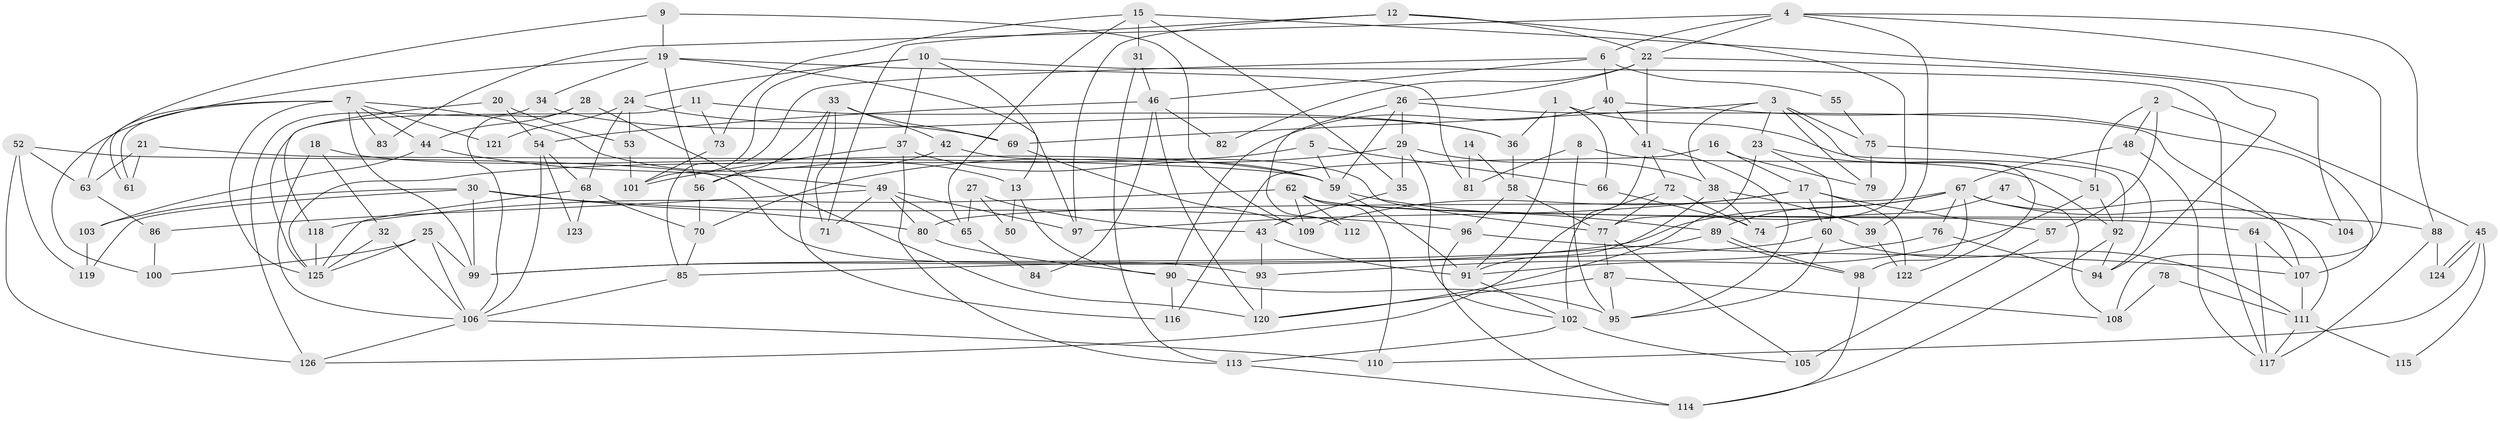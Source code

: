 // coarse degree distribution, {6: 0.06666666666666667, 5: 0.08888888888888889, 8: 0.011111111111111112, 3: 0.24444444444444444, 7: 0.044444444444444446, 4: 0.32222222222222224, 11: 0.022222222222222223, 15: 0.011111111111111112, 14: 0.011111111111111112, 9: 0.011111111111111112, 2: 0.15555555555555556, 10: 0.011111111111111112}
// Generated by graph-tools (version 1.1) at 2025/51/03/04/25 22:51:05]
// undirected, 126 vertices, 252 edges
graph export_dot {
  node [color=gray90,style=filled];
  1;
  2;
  3;
  4;
  5;
  6;
  7;
  8;
  9;
  10;
  11;
  12;
  13;
  14;
  15;
  16;
  17;
  18;
  19;
  20;
  21;
  22;
  23;
  24;
  25;
  26;
  27;
  28;
  29;
  30;
  31;
  32;
  33;
  34;
  35;
  36;
  37;
  38;
  39;
  40;
  41;
  42;
  43;
  44;
  45;
  46;
  47;
  48;
  49;
  50;
  51;
  52;
  53;
  54;
  55;
  56;
  57;
  58;
  59;
  60;
  61;
  62;
  63;
  64;
  65;
  66;
  67;
  68;
  69;
  70;
  71;
  72;
  73;
  74;
  75;
  76;
  77;
  78;
  79;
  80;
  81;
  82;
  83;
  84;
  85;
  86;
  87;
  88;
  89;
  90;
  91;
  92;
  93;
  94;
  95;
  96;
  97;
  98;
  99;
  100;
  101;
  102;
  103;
  104;
  105;
  106;
  107;
  108;
  109;
  110;
  111;
  112;
  113;
  114;
  115;
  116;
  117;
  118;
  119;
  120;
  121;
  122;
  123;
  124;
  125;
  126;
  1 -- 91;
  1 -- 92;
  1 -- 36;
  1 -- 66;
  2 -- 48;
  2 -- 51;
  2 -- 45;
  2 -- 57;
  3 -- 38;
  3 -- 75;
  3 -- 23;
  3 -- 69;
  3 -- 79;
  3 -- 122;
  4 -- 39;
  4 -- 22;
  4 -- 6;
  4 -- 83;
  4 -- 88;
  4 -- 108;
  5 -- 125;
  5 -- 59;
  5 -- 66;
  6 -- 85;
  6 -- 40;
  6 -- 46;
  6 -- 55;
  7 -- 61;
  7 -- 61;
  7 -- 125;
  7 -- 13;
  7 -- 44;
  7 -- 83;
  7 -- 99;
  7 -- 121;
  8 -- 92;
  8 -- 95;
  8 -- 81;
  9 -- 63;
  9 -- 109;
  9 -- 19;
  10 -- 37;
  10 -- 13;
  10 -- 24;
  10 -- 101;
  10 -- 117;
  11 -- 125;
  11 -- 36;
  11 -- 73;
  12 -- 22;
  12 -- 77;
  12 -- 71;
  12 -- 97;
  13 -- 90;
  13 -- 50;
  14 -- 81;
  14 -- 58;
  15 -- 31;
  15 -- 35;
  15 -- 65;
  15 -- 73;
  15 -- 104;
  16 -- 116;
  16 -- 17;
  16 -- 79;
  17 -- 97;
  17 -- 60;
  17 -- 57;
  17 -- 109;
  17 -- 122;
  18 -- 106;
  18 -- 59;
  18 -- 32;
  19 -- 97;
  19 -- 34;
  19 -- 56;
  19 -- 81;
  19 -- 100;
  20 -- 53;
  20 -- 118;
  20 -- 54;
  21 -- 59;
  21 -- 63;
  21 -- 61;
  22 -- 26;
  22 -- 94;
  22 -- 41;
  22 -- 82;
  23 -- 60;
  23 -- 51;
  23 -- 120;
  24 -- 69;
  24 -- 53;
  24 -- 68;
  24 -- 121;
  25 -- 106;
  25 -- 99;
  25 -- 100;
  25 -- 125;
  26 -- 107;
  26 -- 29;
  26 -- 59;
  26 -- 112;
  27 -- 43;
  27 -- 65;
  27 -- 50;
  28 -- 44;
  28 -- 120;
  28 -- 106;
  29 -- 102;
  29 -- 70;
  29 -- 35;
  29 -- 38;
  30 -- 99;
  30 -- 96;
  30 -- 80;
  30 -- 103;
  30 -- 119;
  31 -- 113;
  31 -- 46;
  32 -- 125;
  32 -- 106;
  33 -- 56;
  33 -- 69;
  33 -- 42;
  33 -- 71;
  33 -- 116;
  34 -- 36;
  34 -- 126;
  35 -- 43;
  36 -- 58;
  37 -- 101;
  37 -- 59;
  37 -- 113;
  38 -- 74;
  38 -- 39;
  38 -- 91;
  39 -- 122;
  40 -- 41;
  40 -- 90;
  40 -- 107;
  41 -- 72;
  41 -- 95;
  41 -- 102;
  42 -- 77;
  42 -- 56;
  43 -- 91;
  43 -- 93;
  44 -- 49;
  44 -- 103;
  45 -- 124;
  45 -- 124;
  45 -- 110;
  45 -- 115;
  46 -- 54;
  46 -- 82;
  46 -- 84;
  46 -- 120;
  47 -- 74;
  47 -- 108;
  48 -- 117;
  48 -- 67;
  49 -- 80;
  49 -- 71;
  49 -- 65;
  49 -- 86;
  49 -- 97;
  51 -- 91;
  51 -- 92;
  52 -- 126;
  52 -- 119;
  52 -- 63;
  52 -- 93;
  53 -- 101;
  54 -- 106;
  54 -- 68;
  54 -- 123;
  55 -- 75;
  56 -- 70;
  57 -- 105;
  58 -- 96;
  58 -- 77;
  59 -- 89;
  59 -- 91;
  60 -- 95;
  60 -- 85;
  60 -- 111;
  62 -- 88;
  62 -- 110;
  62 -- 64;
  62 -- 109;
  62 -- 112;
  62 -- 118;
  63 -- 86;
  64 -- 117;
  64 -- 107;
  65 -- 84;
  66 -- 74;
  67 -- 99;
  67 -- 111;
  67 -- 76;
  67 -- 80;
  67 -- 89;
  67 -- 98;
  67 -- 104;
  68 -- 70;
  68 -- 123;
  68 -- 125;
  69 -- 109;
  70 -- 85;
  72 -- 126;
  72 -- 77;
  72 -- 74;
  73 -- 101;
  75 -- 94;
  75 -- 79;
  76 -- 93;
  76 -- 94;
  77 -- 105;
  77 -- 87;
  78 -- 108;
  78 -- 111;
  80 -- 90;
  85 -- 106;
  86 -- 100;
  87 -- 120;
  87 -- 95;
  87 -- 108;
  88 -- 117;
  88 -- 124;
  89 -- 98;
  89 -- 98;
  89 -- 99;
  90 -- 95;
  90 -- 116;
  91 -- 102;
  92 -- 114;
  92 -- 94;
  93 -- 120;
  96 -- 107;
  96 -- 114;
  98 -- 114;
  102 -- 105;
  102 -- 113;
  103 -- 119;
  106 -- 110;
  106 -- 126;
  107 -- 111;
  111 -- 115;
  111 -- 117;
  113 -- 114;
  118 -- 125;
}
